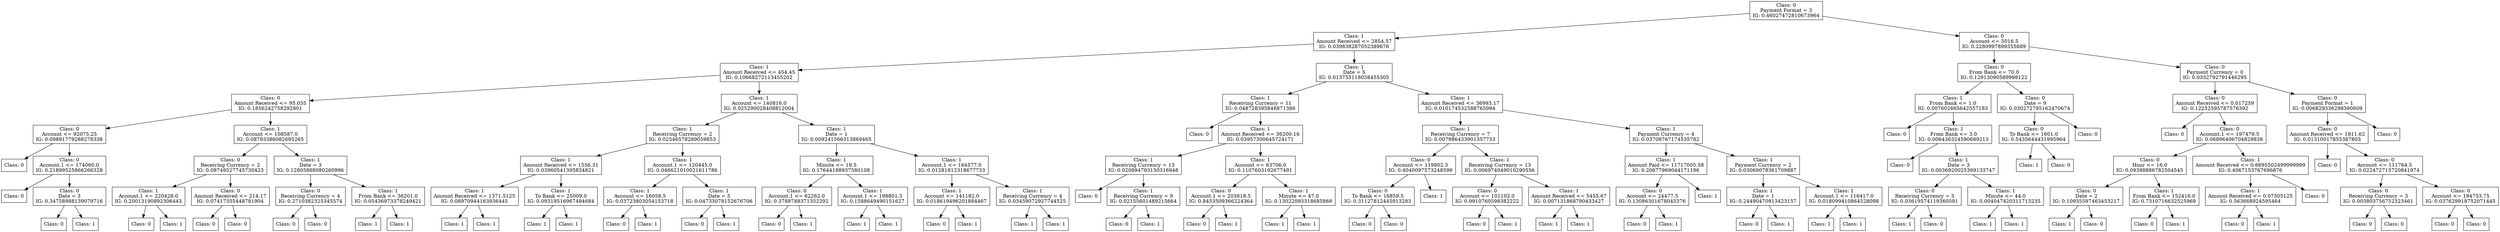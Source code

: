digraph DecisionTree {
	rankdir=TD;
	node [shape=box];
	2431203324784 [label="Class: 0
Payment Format = 3
IG: 0.46027472810673964"];
	2428919483936 [label="Class: 1
Amount Received <= 2854.57
IG: 0.039838287052389676"];
	2431203324784 -> 2428919483936;
	2428919481968 [label="Class: 1
Amount Received <= 454.45
IG: 0.10668272113455202"];
	2428919483936 -> 2428919481968;
	2428919486864 [label="Class: 0
Amount Received <= 95.035
IG: 0.1856242758292801"];
	2428919481968 -> 2428919486864;
	2428919490176 [label="Class: 0
Account <= 92075.25
IG: 0.09891779288278338"];
	2428919486864 -> 2428919490176;
	2428919488688 [label="Class: 0
"];
	2428919490176 -> 2428919488688;
	2428919485472 [label="Class: 0
Account.1 <= 174060.0
IG: 0.21899525866266328"];
	2428919490176 -> 2428919485472;
	2428919485952 [label="Class: 0
"];
	2428919485472 -> 2428919485952;
	2428919481680 [label="Class: 0
Date = 3
IG: 0.34758988139079716"];
	2428919485472 -> 2428919481680;
	2428919489168 [label="Class: 0
"];
	2428919481680 -> 2428919489168;
	2428919486288 [label="Class: 1
"];
	2428919481680 -> 2428919486288;
	2428919483264 [label="Class: 1
Account <= 108587.0
IG: 0.08793386082695265"];
	2428919486864 -> 2428919483264;
	2428919487728 [label="Class: 0
Receiving Currency = 2
IG: 0.08749527745730423"];
	2428919483264 -> 2428919487728;
	2428919480128 [label="Class: 1
Account.1 <= 220428.0
IG: 0.20013190892306443"];
	2428919487728 -> 2428919480128;
	2428919482400 [label="Class: 0
"];
	2428919480128 -> 2428919482400;
	2428919491664 [label="Class: 1
"];
	2428919480128 -> 2428919491664;
	2428919483312 [label="Class: 0
Amount Received <= 214.17
IG: 0.07417355448781904"];
	2428919487728 -> 2428919483312;
	2428919484176 [label="Class: 0
"];
	2428919483312 -> 2428919484176;
	2428919484464 [label="Class: 0
"];
	2428919483312 -> 2428919484464;
	2428919494208 [label="Class: 1
Date = 3
IG: 0.12805868080260996"];
	2428919483264 -> 2428919494208;
	2428919480768 [label="Class: 0
Receiving Currency = 4
IG: 0.2710382325345574"];
	2428919494208 -> 2428919480768;
	2428919482928 [label="Class: 0
"];
	2428919480768 -> 2428919482928;
	2428919489264 [label="Class: 0
"];
	2428919480768 -> 2428919489264;
	2428919490272 [label="Class: 1
From Bank <= 36201.0
IG: 0.05436973378249421"];
	2428919494208 -> 2428919490272;
	2428919491712 [label="Class: 1
"];
	2428919490272 -> 2428919491712;
	2428919487776 [label="Class: 1
"];
	2428919490272 -> 2428919487776;
	2428919484080 [label="Class: 1
Account <= 140816.0
IG: 0.025290028408812004"];
	2428919481968 -> 2428919484080;
	2428919496464 [label="Class: 1
Receiving Currency = 2
IG: 0.02546578289059853"];
	2428919484080 -> 2428919496464;
	2428919489552 [label="Class: 1
Amount Received <= 1556.31
IG: 0.03960541395834821"];
	2428919496464 -> 2428919489552;
	2428919493584 [label="Class: 1
Amount Received <= 1371.5125
IG: 0.08970944163936445"];
	2428919489552 -> 2428919493584;
	2428919489792 [label="Class: 1
"];
	2428919493584 -> 2428919489792;
	2428919485328 [label="Class: 1
"];
	2428919493584 -> 2428919485328;
	2428919485856 [label="Class: 1
To Bank <= 25009.0
IG: 0.09319516967494684"];
	2428919489552 -> 2428919485856;
	2428919481392 [label="Class: 1
"];
	2428919485856 -> 2428919481392;
	2428919484656 [label="Class: 1
"];
	2428919485856 -> 2428919484656;
	2428919481056 [label="Class: 1
Account.1 <= 120445.0
IG: 0.046621010021611786"];
	2428919496464 -> 2428919481056;
	2428919487584 [label="Class: 1
Account <= 16058.5
IG: 0.03723803054153718"];
	2428919481056 -> 2428919487584;
	2428919480864 [label="Class: 0
"];
	2428919487584 -> 2428919480864;
	2428919480432 [label="Class: 1
"];
	2428919487584 -> 2428919480432;
	2428919481776 [label="Class: 1
Date = 5
IG: 0.04733078152676706"];
	2428919481056 -> 2428919481776;
	2429660058464 [label="Class: 0
"];
	2428919481776 -> 2429660058464;
	2429660062208 [label="Class: 1
"];
	2428919481776 -> 2429660062208;
	2428919486480 [label="Class: 1
Date = 1
IG: 0.009241566313869465"];
	2428919484080 -> 2428919486480;
	2428919489216 [label="Class: 1
Minute <= 19.5
IG: 0.17644188937580108"];
	2428919486480 -> 2428919489216;
	2428919483168 [label="Class: 0
Account.1 <= 62262.0
IG: 0.3788788371352292"];
	2428919489216 -> 2428919483168;
	2428919488832 [label="Class: 0
"];
	2428919483168 -> 2428919488832;
	2428919483648 [label="Class: 1
"];
	2428919483168 -> 2428919483648;
	2428919482832 [label="Class: 1
Account.1 <= 198801.5
IG: 0.1588649490151627"];
	2428919489216 -> 2428919482832;
	2428919492048 [label="Class: 1
"];
	2428919482832 -> 2428919492048;
	2428919485664 [label="Class: 1
"];
	2428919482832 -> 2428919485664;
	2428919484128 [label="Class: 1
Account.1 <= 164577.0
IG: 0.01281812318677733"];
	2428919486480 -> 2428919484128;
	2428919486240 [label="Class: 1
Account <= 141182.0
IG: 0.018619496201884467"];
	2428919484128 -> 2428919486240;
	2428919492192 [label="Class: 0
"];
	2428919486240 -> 2428919492192;
	2428919483792 [label="Class: 1
"];
	2428919486240 -> 2428919483792;
	2428919483600 [label="Class: 1
Receiving Currency = 4
IG: 0.03459072927744525"];
	2428919484128 -> 2428919483600;
	2428919481584 [label="Class: 1
"];
	2428919483600 -> 2428919481584;
	2428919483696 [label="Class: 1
"];
	2428919483600 -> 2428919483696;
	2428919491472 [label="Class: 1
Date = 5
IG: 0.013755118038455305"];
	2428919483936 -> 2428919491472;
	2428919488976 [label="Class: 1
Receiving Currency = 11
IG: 0.048728395846871386"];
	2428919491472 -> 2428919488976;
	2428919484896 [label="Class: 0
"];
	2428919488976 -> 2428919484896;
	2428919495648 [label="Class: 1
Amount Received <= 36200.16
IG: 0.03957300645724171"];
	2428919488976 -> 2428919495648;
	2428919493104 [label="Class: 1
Receiving Currency = 13
IG: 0.020894793150316948"];
	2428919495648 -> 2428919493104;
	2428923653008 [label="Class: 0
"];
	2428919493104 -> 2428923653008;
	2428923643408 [label="Class: 1
Receiving Currency = 9
IG: 0.02155601489215664"];
	2428919493104 -> 2428923643408;
	2428923652096 [label="Class: 0
"];
	2428923643408 -> 2428923652096;
	2428923653632 [label="Class: 1
"];
	2428923643408 -> 2428923653632;
	2428919492288 [label="Class: 1
Account <= 63706.0
IG: 0.1107603192677491"];
	2428919495648 -> 2428919492288;
	2428923656368 [label="Class: 0
Account.1 <= 203818.5
IG: 0.8453509366224364"];
	2428919492288 -> 2428923656368;
	2428923642976 [label="Class: 0
"];
	2428923656368 -> 2428923642976;
	2428923653152 [label="Class: 1
"];
	2428923656368 -> 2428923653152;
	2428923651616 [label="Class: 1
Minute <= 47.0
IG: 0.13022093318685868"];
	2428919492288 -> 2428923651616;
	2428923648256 [label="Class: 1
"];
	2428923651616 -> 2428923648256;
	2428923650656 [label="Class: 1
"];
	2428923651616 -> 2428923650656;
	2428919482016 [label="Class: 1
Amount Received <= 36993.17
IG: 0.010174532588765994"];
	2428919491472 -> 2428919482016;
	2428923652336 [label="Class: 1
Receiving Currency = 7
IG: 0.007986433901357753"];
	2428919482016 -> 2428923652336;
	2428923655840 [label="Class: 0
Account <= 119802.5
IG: 0.4040097573248599"];
	2428923652336 -> 2428923655840;
	2428923650608 [label="Class: 0
To Bank <= 16859.5
IG: 0.31127812445913283"];
	2428923655840 -> 2428923650608;
	2428923649648 [label="Class: 0
"];
	2428923650608 -> 2428923649648;
	2428923651328 [label="Class: 0
"];
	2428923650608 -> 2428923651328;
	2428923653776 [label="Class: 1
"];
	2428923655840 -> 2428923653776;
	2428923650368 [label="Class: 1
Receiving Currency = 13
IG: 0.006974049010290556"];
	2428923652336 -> 2428923650368;
	2428923646480 [label="Class: 0
Account <= 101102.0
IG: 0.9910760598382222"];
	2428923650368 -> 2428923646480;
	2428923647680 [label="Class: 0
"];
	2428923646480 -> 2428923647680;
	2428923644752 [label="Class: 1
"];
	2428923646480 -> 2428923644752;
	2428923642352 [label="Class: 1
Amount Received <= 5455.67
IG: 0.007131868790433427"];
	2428923650368 -> 2428923642352;
	2428923650416 [label="Class: 1
"];
	2428923642352 -> 2428923650416;
	2428923655696 [label="Class: 1
"];
	2428923642352 -> 2428923655696;
	2428923653728 [label="Class: 1
Payment Currency = 4
IG: 0.03708767174535782"];
	2428919482016 -> 2428923653728;
	2428923654544 [label="Class: 1
Amount Paid <= 11717005.58
IG: 0.20677969044171196"];
	2428923653728 -> 2428923654544;
	2428923657040 [label="Class: 0
Account <= 24477.5
IG: 0.13086301678045376"];
	2428923654544 -> 2428923657040;
	2428923646720 [label="Class: 0
"];
	2428923657040 -> 2428923646720;
	2428923648208 [label="Class: 1
"];
	2428923657040 -> 2428923648208;
	2428923652048 [label="Class: 1
"];
	2428923654544 -> 2428923652048;
	2428923648016 [label="Class: 1
Payment Currency = 2
IG: 0.03069078361709887"];
	2428923653728 -> 2428923648016;
	2428923645280 [label="Class: 1
Date = 1
IG: 0.24490470913423157"];
	2428923648016 -> 2428923645280;
	2428923649744 [label="Class: 0
"];
	2428923645280 -> 2428923649744;
	2428923649840 [label="Class: 1
"];
	2428923645280 -> 2428923649840;
	2428923648928 [label="Class: 1
Account.1 <= 116417.0
IG: 0.018099410864528098"];
	2428923648016 -> 2428923648928;
	2428923649888 [label="Class: 1
"];
	2428923648928 -> 2428923649888;
	2428923643456 [label="Class: 1
"];
	2428923648928 -> 2428923643456;
	2428919483504 [label="Class: 0
Account <= 5016.5
IG: 0.2280997899355689"];
	2431203324784 -> 2428919483504;
	2428923652480 [label="Class: 0
From Bank <= 70.0
IG: 0.12913090589998122"];
	2428919483504 -> 2428923652480;
	2428923648400 [label="Class: 1
From Bank <= 1.0
IG: 0.007602665642557183"];
	2428923652480 -> 2428923648400;
	2428923648976 [label="Class: 0
"];
	2428923648400 -> 2428923648976;
	2428923650320 [label="Class: 1
From Bank <= 3.0
IG: 0.006436324590689213"];
	2428923648400 -> 2428923650320;
	2428923658192 [label="Class: 0
"];
	2428923650320 -> 2428923658192;
	2428923654448 [label="Class: 1
Date = 3
IG: 0.0036920025369133747"];
	2428923650320 -> 2428923654448;
	2428923643504 [label="Class: 0
Receiving Currency = 5
IG: 0.03619574119360591"];
	2428923654448 -> 2428923643504;
	2428923646000 [label="Class: 1
"];
	2428923643504 -> 2428923646000;
	2428923645616 [label="Class: 0
"];
	2428923643504 -> 2428923645616;
	2428923651952 [label="Class: 1
Minute <= 44.0
IG: 0.004047420311713235"];
	2428923654448 -> 2428923651952;
	2428923654208 [label="Class: 1
"];
	2428923651952 -> 2428923654208;
	2428923651088 [label="Class: 1
"];
	2428923651952 -> 2428923651088;
	2428923653824 [label="Class: 0
Date = 9
IG: 0.030272795162470674"];
	2428923652480 -> 2428923653824;
	2428923653920 [label="Class: 0
To Bank <= 1601.0
IG: 0.5435644431995964"];
	2428923653824 -> 2428923653920;
	2428923644272 [label="Class: 1
"];
	2428923653920 -> 2428923644272;
	2428923653248 [label="Class: 0
"];
	2428923653920 -> 2428923653248;
	2428923652144 [label="Class: 0
"];
	2428923653824 -> 2428923652144;
	2428923654112 [label="Class: 0
Payment Currency = 0
IG: 0.0332792791446295"];
	2428919483504 -> 2428923654112;
	2428923657664 [label="Class: 0
Amount Received <= 0.017259
IG: 0.12252595787576392"];
	2428923654112 -> 2428923657664;
	2428923645376 [label="Class: 0
"];
	2428923657664 -> 2428923645376;
	2428923653680 [label="Class: 0
Account.1 <= 197479.5
IG: 0.06896406704829838"];
	2428923657664 -> 2428923653680;
	2428923652528 [label="Class: 0
Hour <= 16.0
IG: 0.09398886782504545"];
	2428923653680 -> 2428923652528;
	2428923649024 [label="Class: 0
Date = 2
IG: 0.10935597463453217"];
	2428923652528 -> 2428923649024;
	2428923653968 [label="Class: 1
"];
	2428923649024 -> 2428923653968;
	2428923642832 [label="Class: 0
"];
	2428923649024 -> 2428923642832;
	2428923643888 [label="Class: 1
From Bank <= 152416.0
IG: 0.7310716632525969"];
	2428923652528 -> 2428923643888;
	2428923650512 [label="Class: 0
"];
	2428923643888 -> 2428923650512;
	2428923643936 [label="Class: 1
"];
	2428923643888 -> 2428923643936;
	2428923646048 [label="Class: 1
Amount Received <= 0.6695502499999999
IG: 0.4067153767696876"];
	2428923653680 -> 2428923646048;
	2428923651568 [label="Class: 1
Amount Received <= 0.07505125
IG: 0.563668924595464"];
	2428923646048 -> 2428923651568;
	2428923650848 [label="Class: 0
"];
	2428923651568 -> 2428923650848;
	2428923650800 [label="Class: 1
"];
	2428923651568 -> 2428923650800;
	2428923654256 [label="Class: 0
"];
	2428923646048 -> 2428923654256;
	2428923656032 [label="Class: 0
Payment Format = 1
IG: 0.006829336298390609"];
	2428923654112 -> 2428923656032;
	2428923651280 [label="Class: 0
Amount Received <= 1911.62
IG: 0.01310017855387803"];
	2428923656032 -> 2428923651280;
	2428923654400 [label="Class: 0
"];
	2428923651280 -> 2428923654400;
	2428923651472 [label="Class: 0
Account <= 111764.5
IG: 0.022472715720841974"];
	2428923651280 -> 2428923651472;
	2428923646096 [label="Class: 0
Receiving Currency = 3
IG: 0.005803756752323461"];
	2428923651472 -> 2428923646096;
	2428923655936 [label="Class: 0
"];
	2428923646096 -> 2428923655936;
	2428923644848 [label="Class: 0
"];
	2428923646096 -> 2428923644848;
	2428923649216 [label="Class: 0
Account <= 194753.75
IG: 0.037629918752071445"];
	2428923651472 -> 2428923649216;
	2428923649792 [label="Class: 0
"];
	2428923649216 -> 2428923649792;
	2428923654736 [label="Class: 0
"];
	2428923649216 -> 2428923654736;
	2428923654160 [label="Class: 0
"];
	2428923656032 -> 2428923654160;
}
